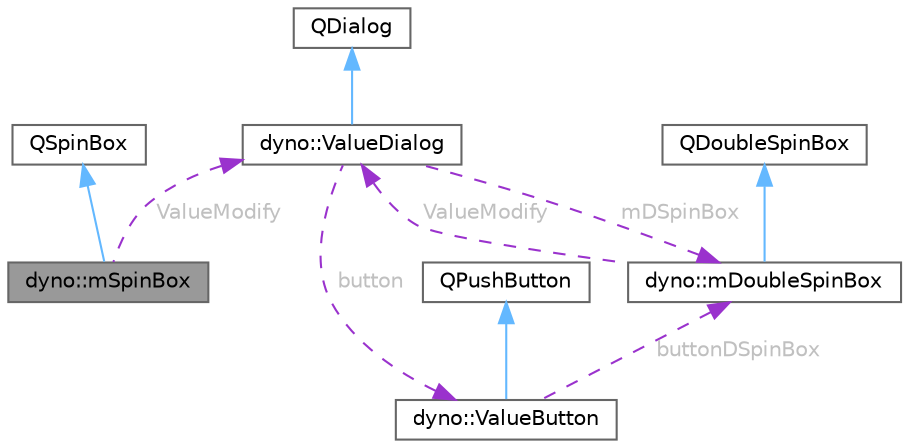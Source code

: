 digraph "dyno::mSpinBox"
{
 // LATEX_PDF_SIZE
  bgcolor="transparent";
  edge [fontname=Helvetica,fontsize=10,labelfontname=Helvetica,labelfontsize=10];
  node [fontname=Helvetica,fontsize=10,shape=box,height=0.2,width=0.4];
  Node1 [id="Node000001",label="dyno::mSpinBox",height=0.2,width=0.4,color="gray40", fillcolor="grey60", style="filled", fontcolor="black",tooltip=" "];
  Node2 -> Node1 [id="edge1_Node000001_Node000002",dir="back",color="steelblue1",style="solid",tooltip=" "];
  Node2 [id="Node000002",label="QSpinBox",height=0.2,width=0.4,color="gray40", fillcolor="white", style="filled",tooltip=" "];
  Node3 -> Node1 [id="edge2_Node000001_Node000003",dir="back",color="darkorchid3",style="dashed",tooltip=" ",label=" ValueModify",fontcolor="grey" ];
  Node3 [id="Node000003",label="dyno::ValueDialog",height=0.2,width=0.4,color="gray40", fillcolor="white", style="filled",URL="$classdyno_1_1_value_dialog.html",tooltip=" "];
  Node4 -> Node3 [id="edge3_Node000003_Node000004",dir="back",color="steelblue1",style="solid",tooltip=" "];
  Node4 [id="Node000004",label="QDialog",height=0.2,width=0.4,color="gray40", fillcolor="white", style="filled",tooltip=" "];
  Node5 -> Node3 [id="edge4_Node000003_Node000005",dir="back",color="darkorchid3",style="dashed",tooltip=" ",label=" button",fontcolor="grey" ];
  Node5 [id="Node000005",label="dyno::ValueButton",height=0.2,width=0.4,color="gray40", fillcolor="white", style="filled",URL="$classdyno_1_1_value_button.html",tooltip=" "];
  Node6 -> Node5 [id="edge5_Node000005_Node000006",dir="back",color="steelblue1",style="solid",tooltip=" "];
  Node6 [id="Node000006",label="QPushButton",height=0.2,width=0.4,color="gray40", fillcolor="white", style="filled",tooltip=" "];
  Node7 -> Node5 [id="edge6_Node000005_Node000007",dir="back",color="darkorchid3",style="dashed",tooltip=" ",label=" buttonDSpinBox",fontcolor="grey" ];
  Node7 [id="Node000007",label="dyno::mDoubleSpinBox",height=0.2,width=0.4,color="gray40", fillcolor="white", style="filled",URL="$classdyno_1_1m_double_spin_box.html",tooltip=" "];
  Node8 -> Node7 [id="edge7_Node000007_Node000008",dir="back",color="steelblue1",style="solid",tooltip=" "];
  Node8 [id="Node000008",label="QDoubleSpinBox",height=0.2,width=0.4,color="gray40", fillcolor="white", style="filled",tooltip=" "];
  Node3 -> Node7 [id="edge8_Node000007_Node000003",dir="back",color="darkorchid3",style="dashed",tooltip=" ",label=" ValueModify",fontcolor="grey" ];
  Node7 -> Node3 [id="edge9_Node000003_Node000007",dir="back",color="darkorchid3",style="dashed",tooltip=" ",label=" mDSpinBox",fontcolor="grey" ];
}

